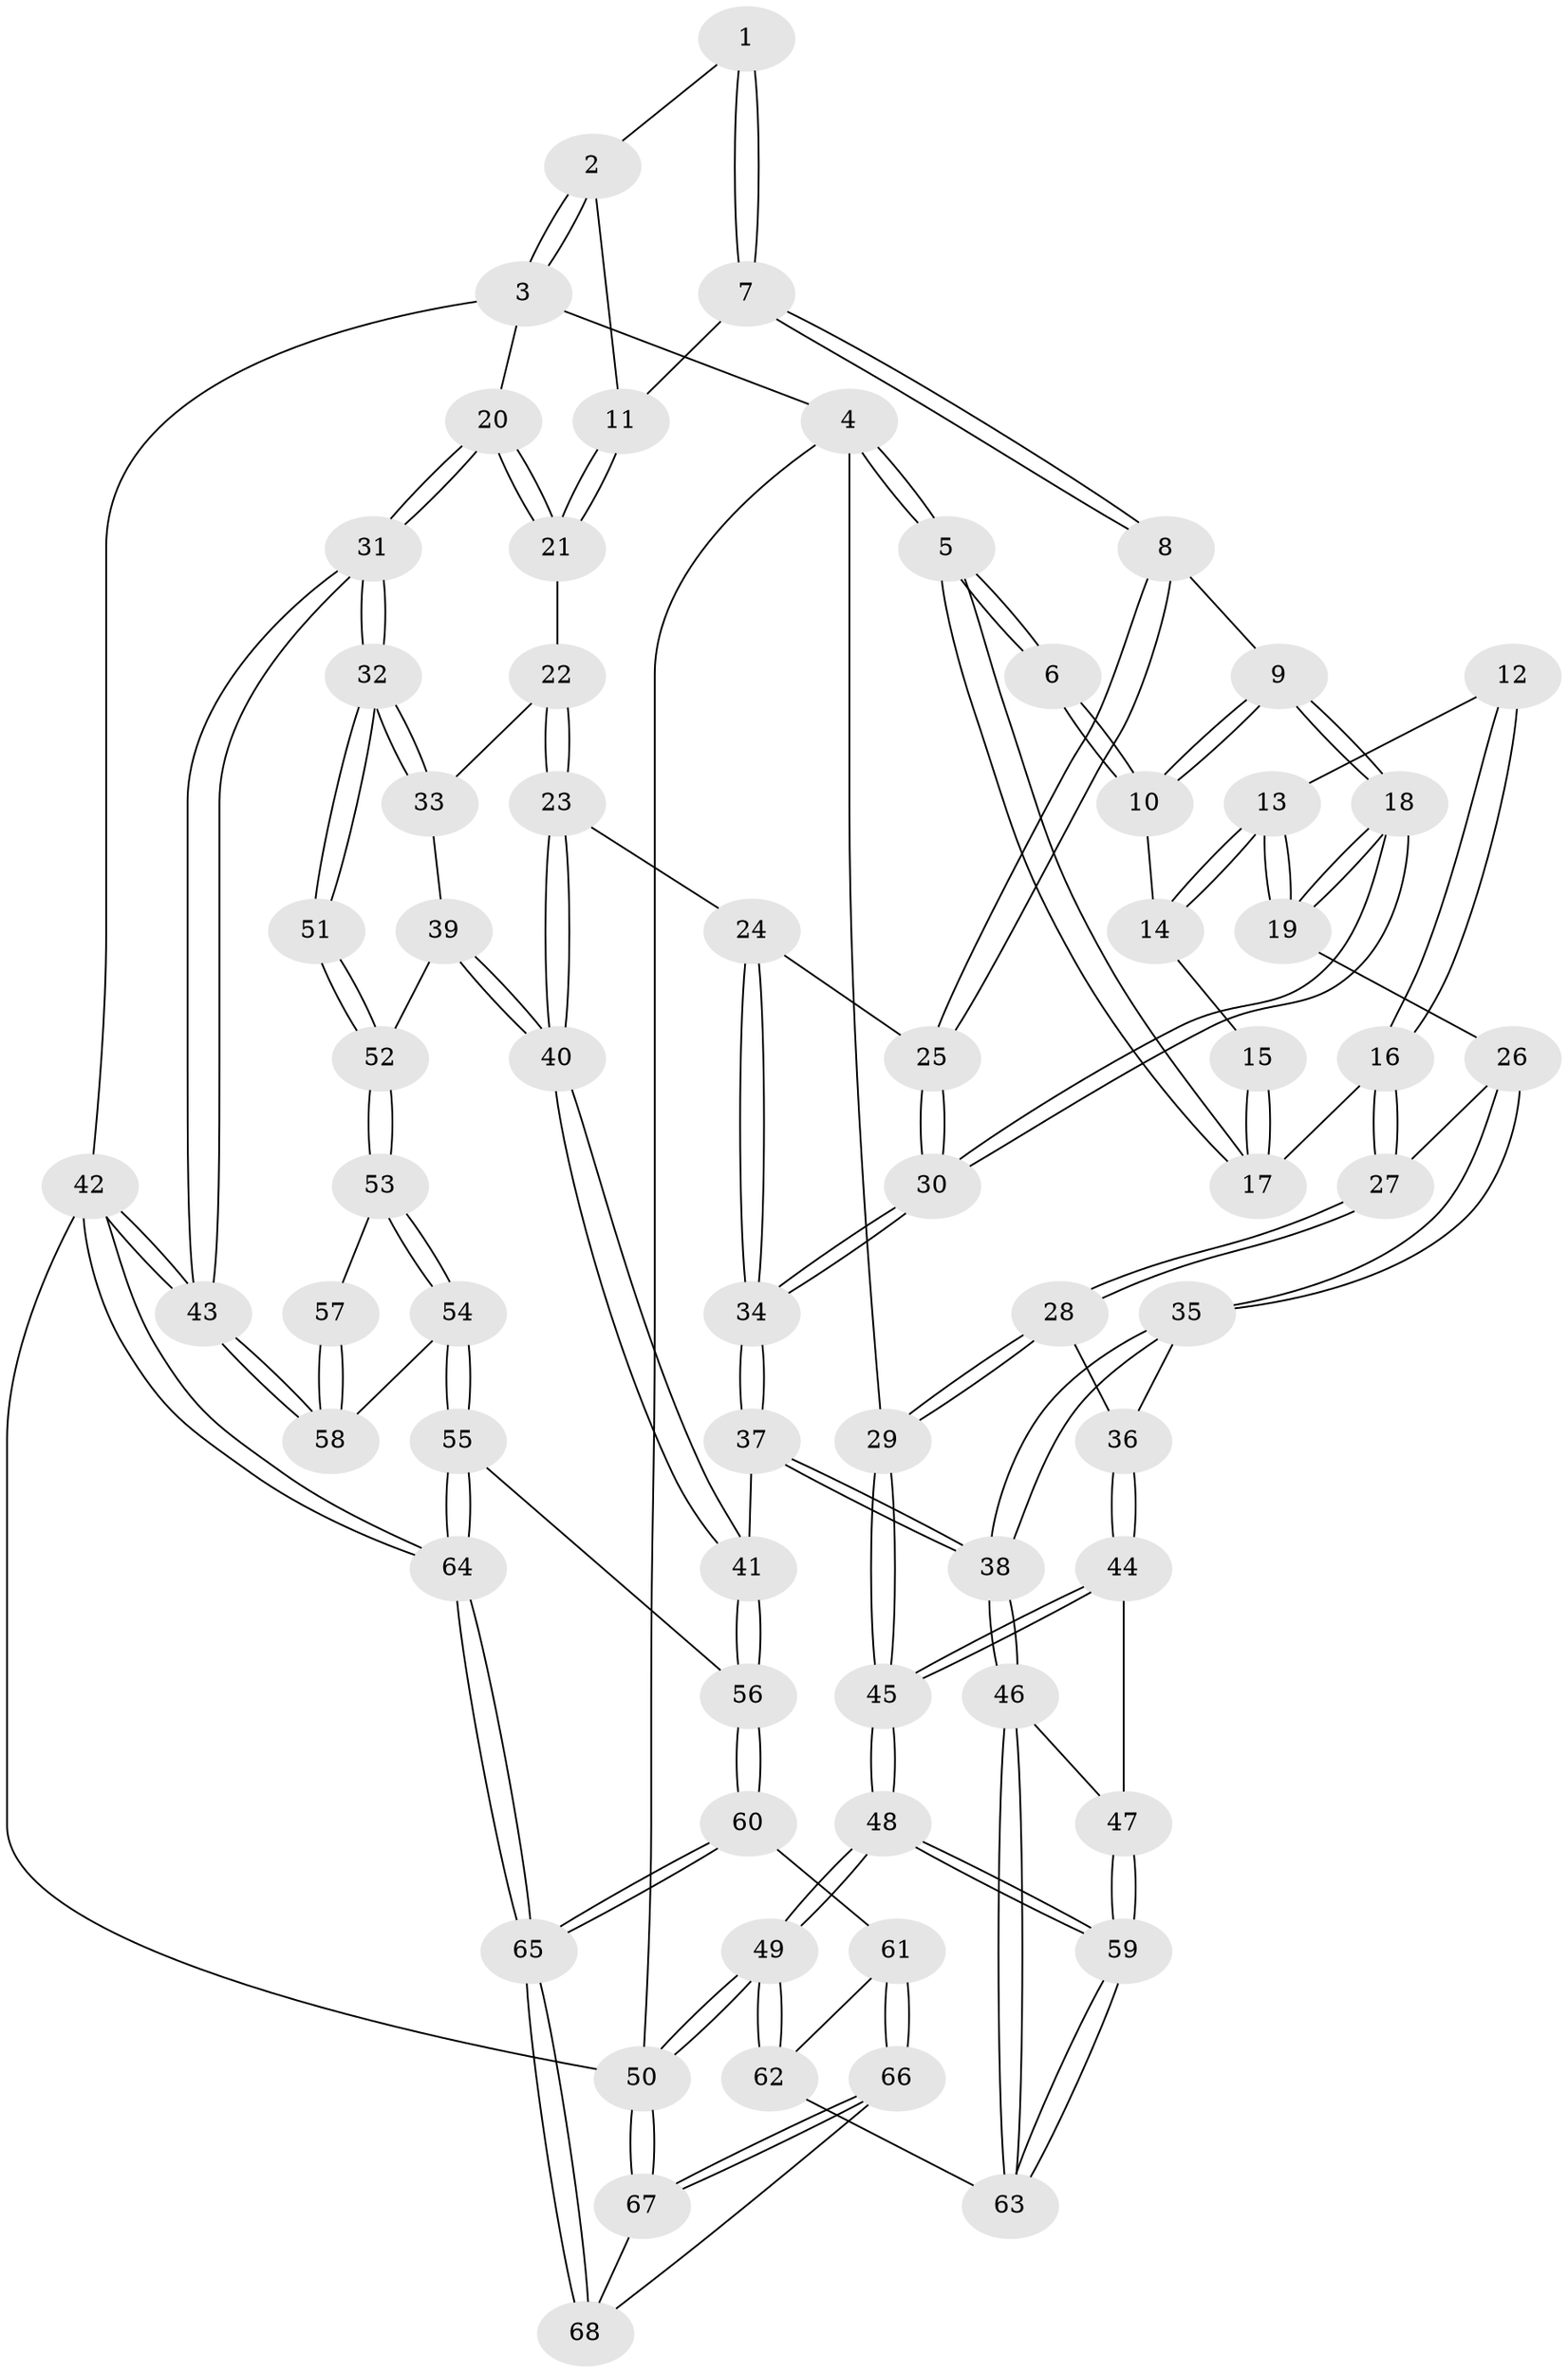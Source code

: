 // Generated by graph-tools (version 1.1) at 2025/51/03/09/25 03:51:05]
// undirected, 68 vertices, 167 edges
graph export_dot {
graph [start="1"]
  node [color=gray90,style=filled];
  1 [pos="+0.6853472318810646+0"];
  2 [pos="+0.9531143990115378+0"];
  3 [pos="+1+0"];
  4 [pos="+0+0"];
  5 [pos="+0+0"];
  6 [pos="+0.4013473527521694+0"];
  7 [pos="+0.6289070428461557+0.1262280231282078"];
  8 [pos="+0.5303624935204564+0.1549966688005945"];
  9 [pos="+0.4143265390194751+0"];
  10 [pos="+0.3973979052121869+0"];
  11 [pos="+0.6586338466249663+0.12621547037004188"];
  12 [pos="+0.14482210772413318+0.1105734858455154"];
  13 [pos="+0.20702155040918355+0.1566020661204956"];
  14 [pos="+0.25036285115685086+0.06014839745576007"];
  15 [pos="+0.0948887584208703+0.04300777871372373"];
  16 [pos="+0.0745705452516955+0.1896269702813828"];
  17 [pos="+0.014149357706972442+0"];
  18 [pos="+0.2814625710507803+0.26802070715802645"];
  19 [pos="+0.20813832513775465+0.24833233113372996"];
  20 [pos="+1+0"];
  21 [pos="+0.7848429429821338+0.1744271592434164"];
  22 [pos="+0.7649428561966485+0.2441664942035218"];
  23 [pos="+0.5901015045451744+0.3192109395120563"];
  24 [pos="+0.5426915043782897+0.23564672899980837"];
  25 [pos="+0.528061564739032+0.17404722737391407"];
  26 [pos="+0.18059219250630823+0.2583583794749545"];
  27 [pos="+0.08169379726523861+0.22992872285934193"];
  28 [pos="+0+0.3088488713381012"];
  29 [pos="+0+0.3111289978268365"];
  30 [pos="+0.29532095739146336+0.2794961427421521"];
  31 [pos="+1+0.4737691567706908"];
  32 [pos="+0.984206226278855+0.46771584984610187"];
  33 [pos="+0.8056180676604751+0.3465608331891677"];
  34 [pos="+0.3445796568686797+0.37835611364062244"];
  35 [pos="+0.12481214925906142+0.4205685979070731"];
  36 [pos="+0.10736179896017332+0.4253033190350948"];
  37 [pos="+0.3638993033783464+0.4865457780087618"];
  38 [pos="+0.3002022838824193+0.5319988160355593"];
  39 [pos="+0.6136973321914041+0.4310049529032866"];
  40 [pos="+0.5926054671114941+0.42357836545098715"];
  41 [pos="+0.4790189315947431+0.5033042909345699"];
  42 [pos="+1+1"];
  43 [pos="+1+0.9284114319801398"];
  44 [pos="+0.05646418079282719+0.5068367106926209"];
  45 [pos="+0+0.5674945095298519"];
  46 [pos="+0.2575798229054715+0.6219235196763122"];
  47 [pos="+0.09759925569492539+0.5722226402492528"];
  48 [pos="+0+1"];
  49 [pos="+0+1"];
  50 [pos="+0+1"];
  51 [pos="+0.8320041343036589+0.5027565672726231"];
  52 [pos="+0.6256875327850228+0.4410557609343236"];
  53 [pos="+0.684246516225818+0.5632884270486503"];
  54 [pos="+0.6800610332947724+0.6414977046375149"];
  55 [pos="+0.6192780439602701+0.7285466561764339"];
  56 [pos="+0.5611412319195715+0.7103007961106924"];
  57 [pos="+0.7894323726894511+0.5429342669448745"];
  58 [pos="+0.7569544686778867+0.6195859515745861"];
  59 [pos="+0+0.9762076386969333"];
  60 [pos="+0.41152308610149596+0.8015600535634487"];
  61 [pos="+0.3740352697390655+0.8152516095103728"];
  62 [pos="+0.3527729171400632+0.7991204216605273"];
  63 [pos="+0.25436531390354844+0.6584779550482266"];
  64 [pos="+1+1"];
  65 [pos="+1+1"];
  66 [pos="+0.3732800641078425+0.8401076626685081"];
  67 [pos="+0.15489734708680458+1"];
  68 [pos="+0.6055861814499319+1"];
  1 -- 2;
  1 -- 7;
  1 -- 7;
  2 -- 3;
  2 -- 3;
  2 -- 11;
  3 -- 4;
  3 -- 20;
  3 -- 42;
  4 -- 5;
  4 -- 5;
  4 -- 29;
  4 -- 50;
  5 -- 6;
  5 -- 6;
  5 -- 17;
  5 -- 17;
  6 -- 10;
  6 -- 10;
  7 -- 8;
  7 -- 8;
  7 -- 11;
  8 -- 9;
  8 -- 25;
  8 -- 25;
  9 -- 10;
  9 -- 10;
  9 -- 18;
  9 -- 18;
  10 -- 14;
  11 -- 21;
  11 -- 21;
  12 -- 13;
  12 -- 16;
  12 -- 16;
  13 -- 14;
  13 -- 14;
  13 -- 19;
  13 -- 19;
  14 -- 15;
  15 -- 17;
  15 -- 17;
  16 -- 17;
  16 -- 27;
  16 -- 27;
  18 -- 19;
  18 -- 19;
  18 -- 30;
  18 -- 30;
  19 -- 26;
  20 -- 21;
  20 -- 21;
  20 -- 31;
  20 -- 31;
  21 -- 22;
  22 -- 23;
  22 -- 23;
  22 -- 33;
  23 -- 24;
  23 -- 40;
  23 -- 40;
  24 -- 25;
  24 -- 34;
  24 -- 34;
  25 -- 30;
  25 -- 30;
  26 -- 27;
  26 -- 35;
  26 -- 35;
  27 -- 28;
  27 -- 28;
  28 -- 29;
  28 -- 29;
  28 -- 36;
  29 -- 45;
  29 -- 45;
  30 -- 34;
  30 -- 34;
  31 -- 32;
  31 -- 32;
  31 -- 43;
  31 -- 43;
  32 -- 33;
  32 -- 33;
  32 -- 51;
  32 -- 51;
  33 -- 39;
  34 -- 37;
  34 -- 37;
  35 -- 36;
  35 -- 38;
  35 -- 38;
  36 -- 44;
  36 -- 44;
  37 -- 38;
  37 -- 38;
  37 -- 41;
  38 -- 46;
  38 -- 46;
  39 -- 40;
  39 -- 40;
  39 -- 52;
  40 -- 41;
  40 -- 41;
  41 -- 56;
  41 -- 56;
  42 -- 43;
  42 -- 43;
  42 -- 64;
  42 -- 64;
  42 -- 50;
  43 -- 58;
  43 -- 58;
  44 -- 45;
  44 -- 45;
  44 -- 47;
  45 -- 48;
  45 -- 48;
  46 -- 47;
  46 -- 63;
  46 -- 63;
  47 -- 59;
  47 -- 59;
  48 -- 49;
  48 -- 49;
  48 -- 59;
  48 -- 59;
  49 -- 50;
  49 -- 50;
  49 -- 62;
  49 -- 62;
  50 -- 67;
  50 -- 67;
  51 -- 52;
  51 -- 52;
  52 -- 53;
  52 -- 53;
  53 -- 54;
  53 -- 54;
  53 -- 57;
  54 -- 55;
  54 -- 55;
  54 -- 58;
  55 -- 56;
  55 -- 64;
  55 -- 64;
  56 -- 60;
  56 -- 60;
  57 -- 58;
  57 -- 58;
  59 -- 63;
  59 -- 63;
  60 -- 61;
  60 -- 65;
  60 -- 65;
  61 -- 62;
  61 -- 66;
  61 -- 66;
  62 -- 63;
  64 -- 65;
  64 -- 65;
  65 -- 68;
  65 -- 68;
  66 -- 67;
  66 -- 67;
  66 -- 68;
  67 -- 68;
}
